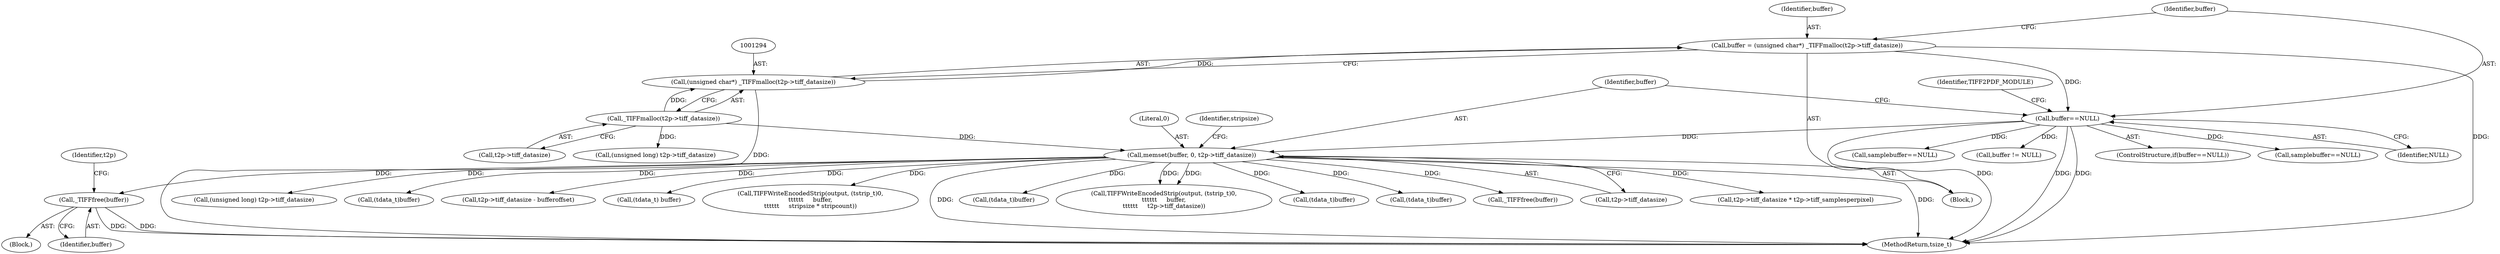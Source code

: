 digraph "0_libtiff_83a4b92815ea04969d494416eaae3d4c6b338e4a#diff-c8b4b355f9b5c06d585b23138e1c185f_4@API" {
"1001377" [label="(Call,_TIFFfree(buffer))"];
"1001321" [label="(Call,memset(buffer, 0, t2p->tiff_datasize))"];
"1001300" [label="(Call,buffer==NULL)"];
"1001291" [label="(Call,buffer = (unsigned char*) _TIFFmalloc(t2p->tiff_datasize))"];
"1001293" [label="(Call,(unsigned char*) _TIFFmalloc(t2p->tiff_datasize))"];
"1001295" [label="(Call,_TIFFmalloc(t2p->tiff_datasize))"];
"1001299" [label="(ControlStructure,if(buffer==NULL))"];
"1001526" [label="(Call,(unsigned long) t2p->tiff_datasize)"];
"1001323" [label="(Literal,0)"];
"1001291" [label="(Call,buffer = (unsigned char*) _TIFFmalloc(t2p->tiff_datasize))"];
"1001412" [label="(Call,samplebuffer==NULL)"];
"1001301" [label="(Identifier,buffer)"];
"1001322" [label="(Identifier,buffer)"];
"1001484" [label="(Call,(tdata_t)buffer)"];
"1001358" [label="(Call,t2p->tiff_datasize - bufferoffset)"];
"1001302" [label="(Identifier,NULL)"];
"1001292" [label="(Identifier,buffer)"];
"1001296" [label="(Call,t2p->tiff_datasize)"];
"1001401" [label="(Call,(tdata_t) buffer)"];
"1001300" [label="(Call,buffer==NULL)"];
"1001886" [label="(Call,TIFFWriteEncodedStrip(output, (tstrip_t)0,\n\t\t\t\t\t\t     buffer,\n\t\t\t\t\t\t     stripsize * stripcount))"];
"1001108" [label="(Block,)"];
"1001321" [label="(Call,memset(buffer, 0, t2p->tiff_datasize))"];
"1001462" [label="(Call,(tdata_t)buffer)"];
"1001519" [label="(Call,samplebuffer==NULL)"];
"1001307" [label="(Call,(unsigned long) t2p->tiff_datasize)"];
"1001378" [label="(Identifier,buffer)"];
"1001381" [label="(Identifier,t2p)"];
"1001899" [label="(Call,TIFFWriteEncodedStrip(output, (tstrip_t)0,\n\t\t\t\t\t\t     buffer,\n\t\t\t\t\t\t     t2p->tiff_datasize))"];
"1001328" [label="(Identifier,stripsize)"];
"1001909" [label="(Call,buffer != NULL)"];
"1001305" [label="(Identifier,TIFF2PDF_MODULE)"];
"1001602" [label="(Call,(tdata_t)buffer)"];
"1001368" [label="(Block,)"];
"1001506" [label="(Call,(tdata_t)buffer)"];
"1001293" [label="(Call,(unsigned char*) _TIFFmalloc(t2p->tiff_datasize))"];
"1001295" [label="(Call,_TIFFmalloc(t2p->tiff_datasize))"];
"1001745" [label="(Call,_TIFFfree(buffer))"];
"1001945" [label="(MethodReturn,tsize_t)"];
"1001324" [label="(Call,t2p->tiff_datasize)"];
"1001404" [label="(Call,t2p->tiff_datasize * t2p->tiff_samplesperpixel)"];
"1001377" [label="(Call,_TIFFfree(buffer))"];
"1001377" -> "1001368"  [label="AST: "];
"1001377" -> "1001378"  [label="CFG: "];
"1001378" -> "1001377"  [label="AST: "];
"1001381" -> "1001377"  [label="CFG: "];
"1001377" -> "1001945"  [label="DDG: "];
"1001377" -> "1001945"  [label="DDG: "];
"1001321" -> "1001377"  [label="DDG: "];
"1001321" -> "1001108"  [label="AST: "];
"1001321" -> "1001324"  [label="CFG: "];
"1001322" -> "1001321"  [label="AST: "];
"1001323" -> "1001321"  [label="AST: "];
"1001324" -> "1001321"  [label="AST: "];
"1001328" -> "1001321"  [label="CFG: "];
"1001321" -> "1001945"  [label="DDG: "];
"1001321" -> "1001945"  [label="DDG: "];
"1001300" -> "1001321"  [label="DDG: "];
"1001295" -> "1001321"  [label="DDG: "];
"1001321" -> "1001358"  [label="DDG: "];
"1001321" -> "1001401"  [label="DDG: "];
"1001321" -> "1001404"  [label="DDG: "];
"1001321" -> "1001462"  [label="DDG: "];
"1001321" -> "1001484"  [label="DDG: "];
"1001321" -> "1001506"  [label="DDG: "];
"1001321" -> "1001526"  [label="DDG: "];
"1001321" -> "1001602"  [label="DDG: "];
"1001321" -> "1001745"  [label="DDG: "];
"1001321" -> "1001886"  [label="DDG: "];
"1001321" -> "1001899"  [label="DDG: "];
"1001321" -> "1001899"  [label="DDG: "];
"1001300" -> "1001299"  [label="AST: "];
"1001300" -> "1001302"  [label="CFG: "];
"1001301" -> "1001300"  [label="AST: "];
"1001302" -> "1001300"  [label="AST: "];
"1001305" -> "1001300"  [label="CFG: "];
"1001322" -> "1001300"  [label="CFG: "];
"1001300" -> "1001945"  [label="DDG: "];
"1001300" -> "1001945"  [label="DDG: "];
"1001300" -> "1001945"  [label="DDG: "];
"1001291" -> "1001300"  [label="DDG: "];
"1001300" -> "1001412"  [label="DDG: "];
"1001300" -> "1001519"  [label="DDG: "];
"1001300" -> "1001909"  [label="DDG: "];
"1001291" -> "1001108"  [label="AST: "];
"1001291" -> "1001293"  [label="CFG: "];
"1001292" -> "1001291"  [label="AST: "];
"1001293" -> "1001291"  [label="AST: "];
"1001301" -> "1001291"  [label="CFG: "];
"1001291" -> "1001945"  [label="DDG: "];
"1001293" -> "1001291"  [label="DDG: "];
"1001293" -> "1001295"  [label="CFG: "];
"1001294" -> "1001293"  [label="AST: "];
"1001295" -> "1001293"  [label="AST: "];
"1001293" -> "1001945"  [label="DDG: "];
"1001295" -> "1001293"  [label="DDG: "];
"1001295" -> "1001296"  [label="CFG: "];
"1001296" -> "1001295"  [label="AST: "];
"1001295" -> "1001307"  [label="DDG: "];
}
